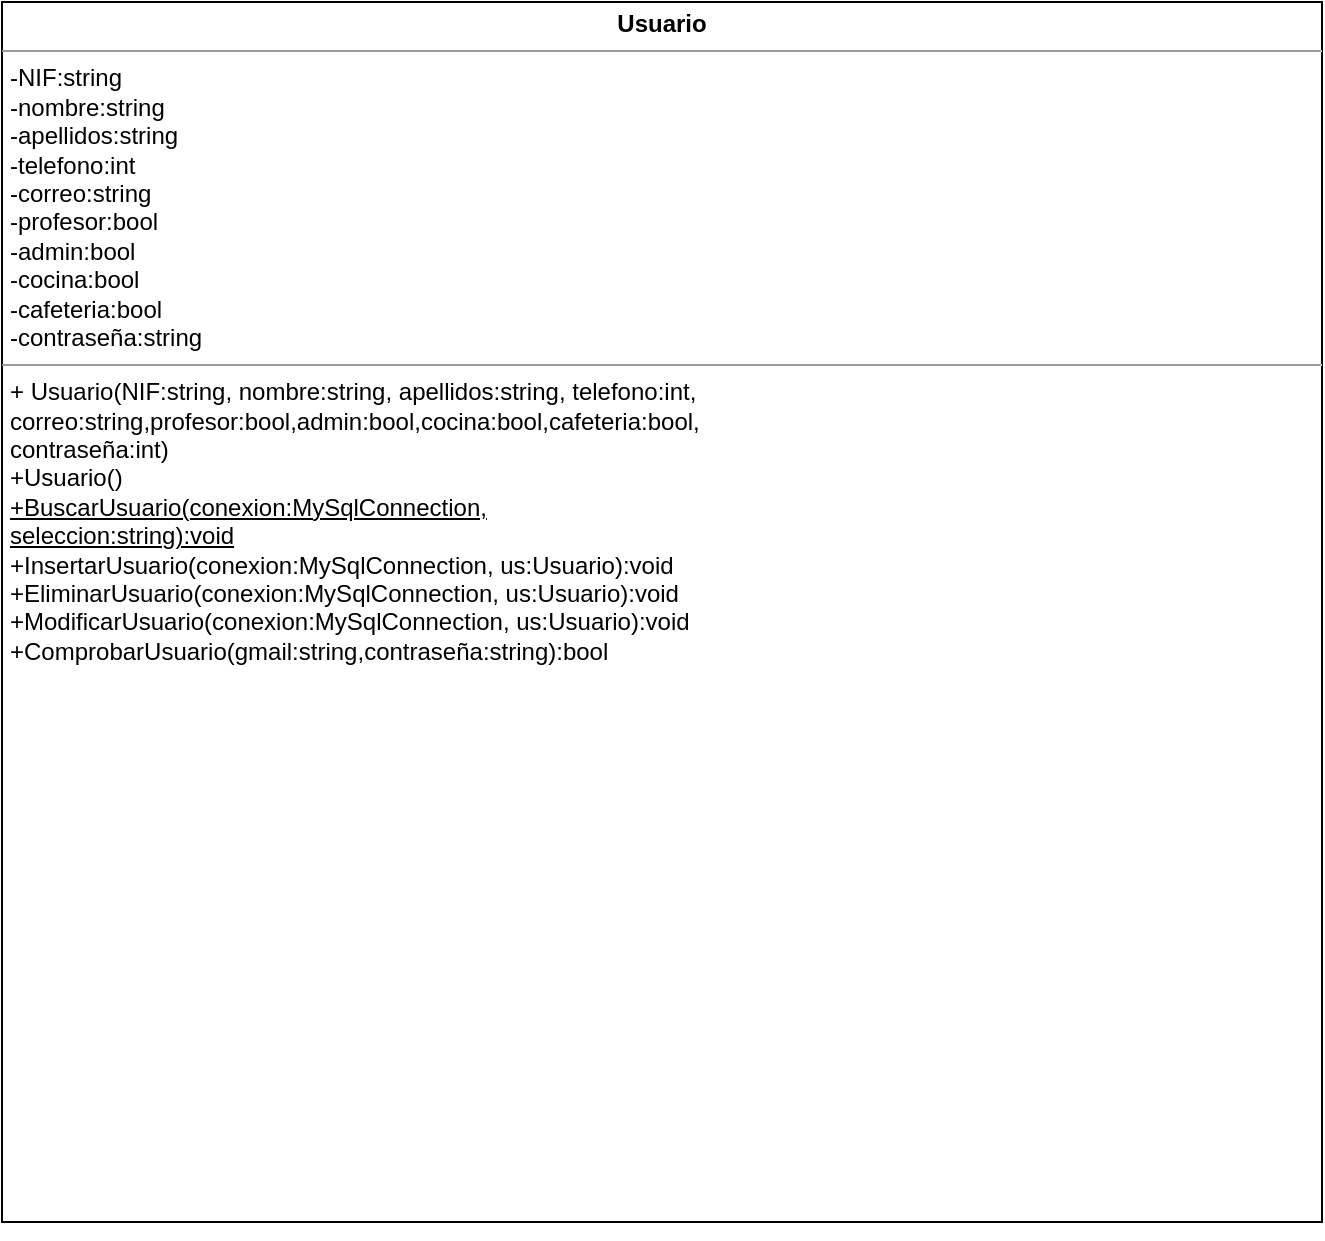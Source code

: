 <mxfile version="17.5.0" type="device"><diagram id="25K1BrjEQ6yya5WCirik" name="Page-1"><mxGraphModel dx="898" dy="510" grid="1" gridSize="10" guides="1" tooltips="1" connect="1" arrows="1" fold="1" page="1" pageScale="1" pageWidth="827" pageHeight="1169" math="0" shadow="0"><root><mxCell id="0"/><mxCell id="1" parent="0"/><mxCell id="2YP0TsPWzTnwQWJT4ebt-2" value="&lt;p style=&quot;margin: 0px ; margin-top: 4px ; text-align: center&quot;&gt;&lt;b&gt;Usuario&lt;/b&gt;&lt;/p&gt;&lt;hr size=&quot;1&quot;&gt;&lt;p style=&quot;margin: 0px ; margin-left: 4px&quot;&gt;-NIF:string&lt;/p&gt;&lt;p style=&quot;margin: 0px ; margin-left: 4px&quot;&gt;-nombre:string&lt;/p&gt;&lt;p style=&quot;margin: 0px ; margin-left: 4px&quot;&gt;-apellidos:string&lt;/p&gt;&lt;p style=&quot;margin: 0px ; margin-left: 4px&quot;&gt;-telefono:int&lt;/p&gt;&lt;p style=&quot;margin: 0px ; margin-left: 4px&quot;&gt;-correo:string&lt;/p&gt;&lt;p style=&quot;margin: 0px ; margin-left: 4px&quot;&gt;-profesor:bool&lt;/p&gt;&lt;p style=&quot;margin: 0px ; margin-left: 4px&quot;&gt;-admin:bool&lt;/p&gt;&lt;p style=&quot;margin: 0px ; margin-left: 4px&quot;&gt;-cocina:bool&lt;/p&gt;&lt;p style=&quot;margin: 0px ; margin-left: 4px&quot;&gt;-cafeteria:bool&lt;/p&gt;&lt;p style=&quot;margin: 0px ; margin-left: 4px&quot;&gt;-contraseña:string&lt;/p&gt;&lt;hr size=&quot;1&quot;&gt;&lt;p style=&quot;margin: 0px ; margin-left: 4px&quot;&gt;+ Usuario(NIF:string, nombre:string, apellidos:string, telefono:int,&lt;/p&gt;&lt;p style=&quot;margin: 0px ; margin-left: 4px&quot;&gt;correo:string,profesor:bool,admin:bool,cocina:bool,cafeteria:bool,&lt;/p&gt;&lt;p style=&quot;margin: 0px ; margin-left: 4px&quot;&gt;contraseña:int)&lt;/p&gt;&lt;p style=&quot;margin: 0px ; margin-left: 4px&quot;&gt;+Usuario()&lt;/p&gt;&lt;p style=&quot;margin: 0px ; margin-left: 4px&quot;&gt;&lt;u&gt;+BuscarUsuario(conexion:MySqlConnection,&lt;/u&gt;&lt;/p&gt;&lt;p style=&quot;margin: 0px ; margin-left: 4px&quot;&gt;&lt;u&gt;seleccion:string):void&lt;/u&gt;&lt;/p&gt;&lt;p style=&quot;margin: 0px ; margin-left: 4px&quot;&gt;+InsertarUsuario(conexion:MySqlConnection, us:Usuario):void&lt;/p&gt;&lt;p style=&quot;margin: 0px ; margin-left: 4px&quot;&gt;+EliminarUsuario(conexion:MySqlConnection, us:Usuario):void&lt;br&gt;&lt;/p&gt;&lt;p style=&quot;margin: 0px ; margin-left: 4px&quot;&gt;+ModificarUsuario(conexion:MySqlConnection, us:Usuario):void&lt;/p&gt;&lt;p style=&quot;margin: 0px ; margin-left: 4px&quot;&gt;+ComprobarUsuario(gmail:string,contraseña:string):bool&lt;/p&gt;&lt;p style=&quot;margin: 0px ; margin-left: 4px&quot;&gt;&lt;br&gt;&lt;/p&gt;" style="verticalAlign=top;align=left;overflow=fill;fontSize=12;fontFamily=Helvetica;html=1;" parent="1" vertex="1"><mxGeometry width="660" height="610" as="geometry"/></mxCell><mxCell id="7XCd1XcJ6Kjyle_eo_2S-1" style="edgeStyle=orthogonalEdgeStyle;rounded=0;orthogonalLoop=1;jettySize=auto;html=1;exitX=0.5;exitY=1;exitDx=0;exitDy=0;" edge="1" parent="1" source="2YP0TsPWzTnwQWJT4ebt-2" target="2YP0TsPWzTnwQWJT4ebt-2"><mxGeometry relative="1" as="geometry"/></mxCell></root></mxGraphModel></diagram></mxfile>